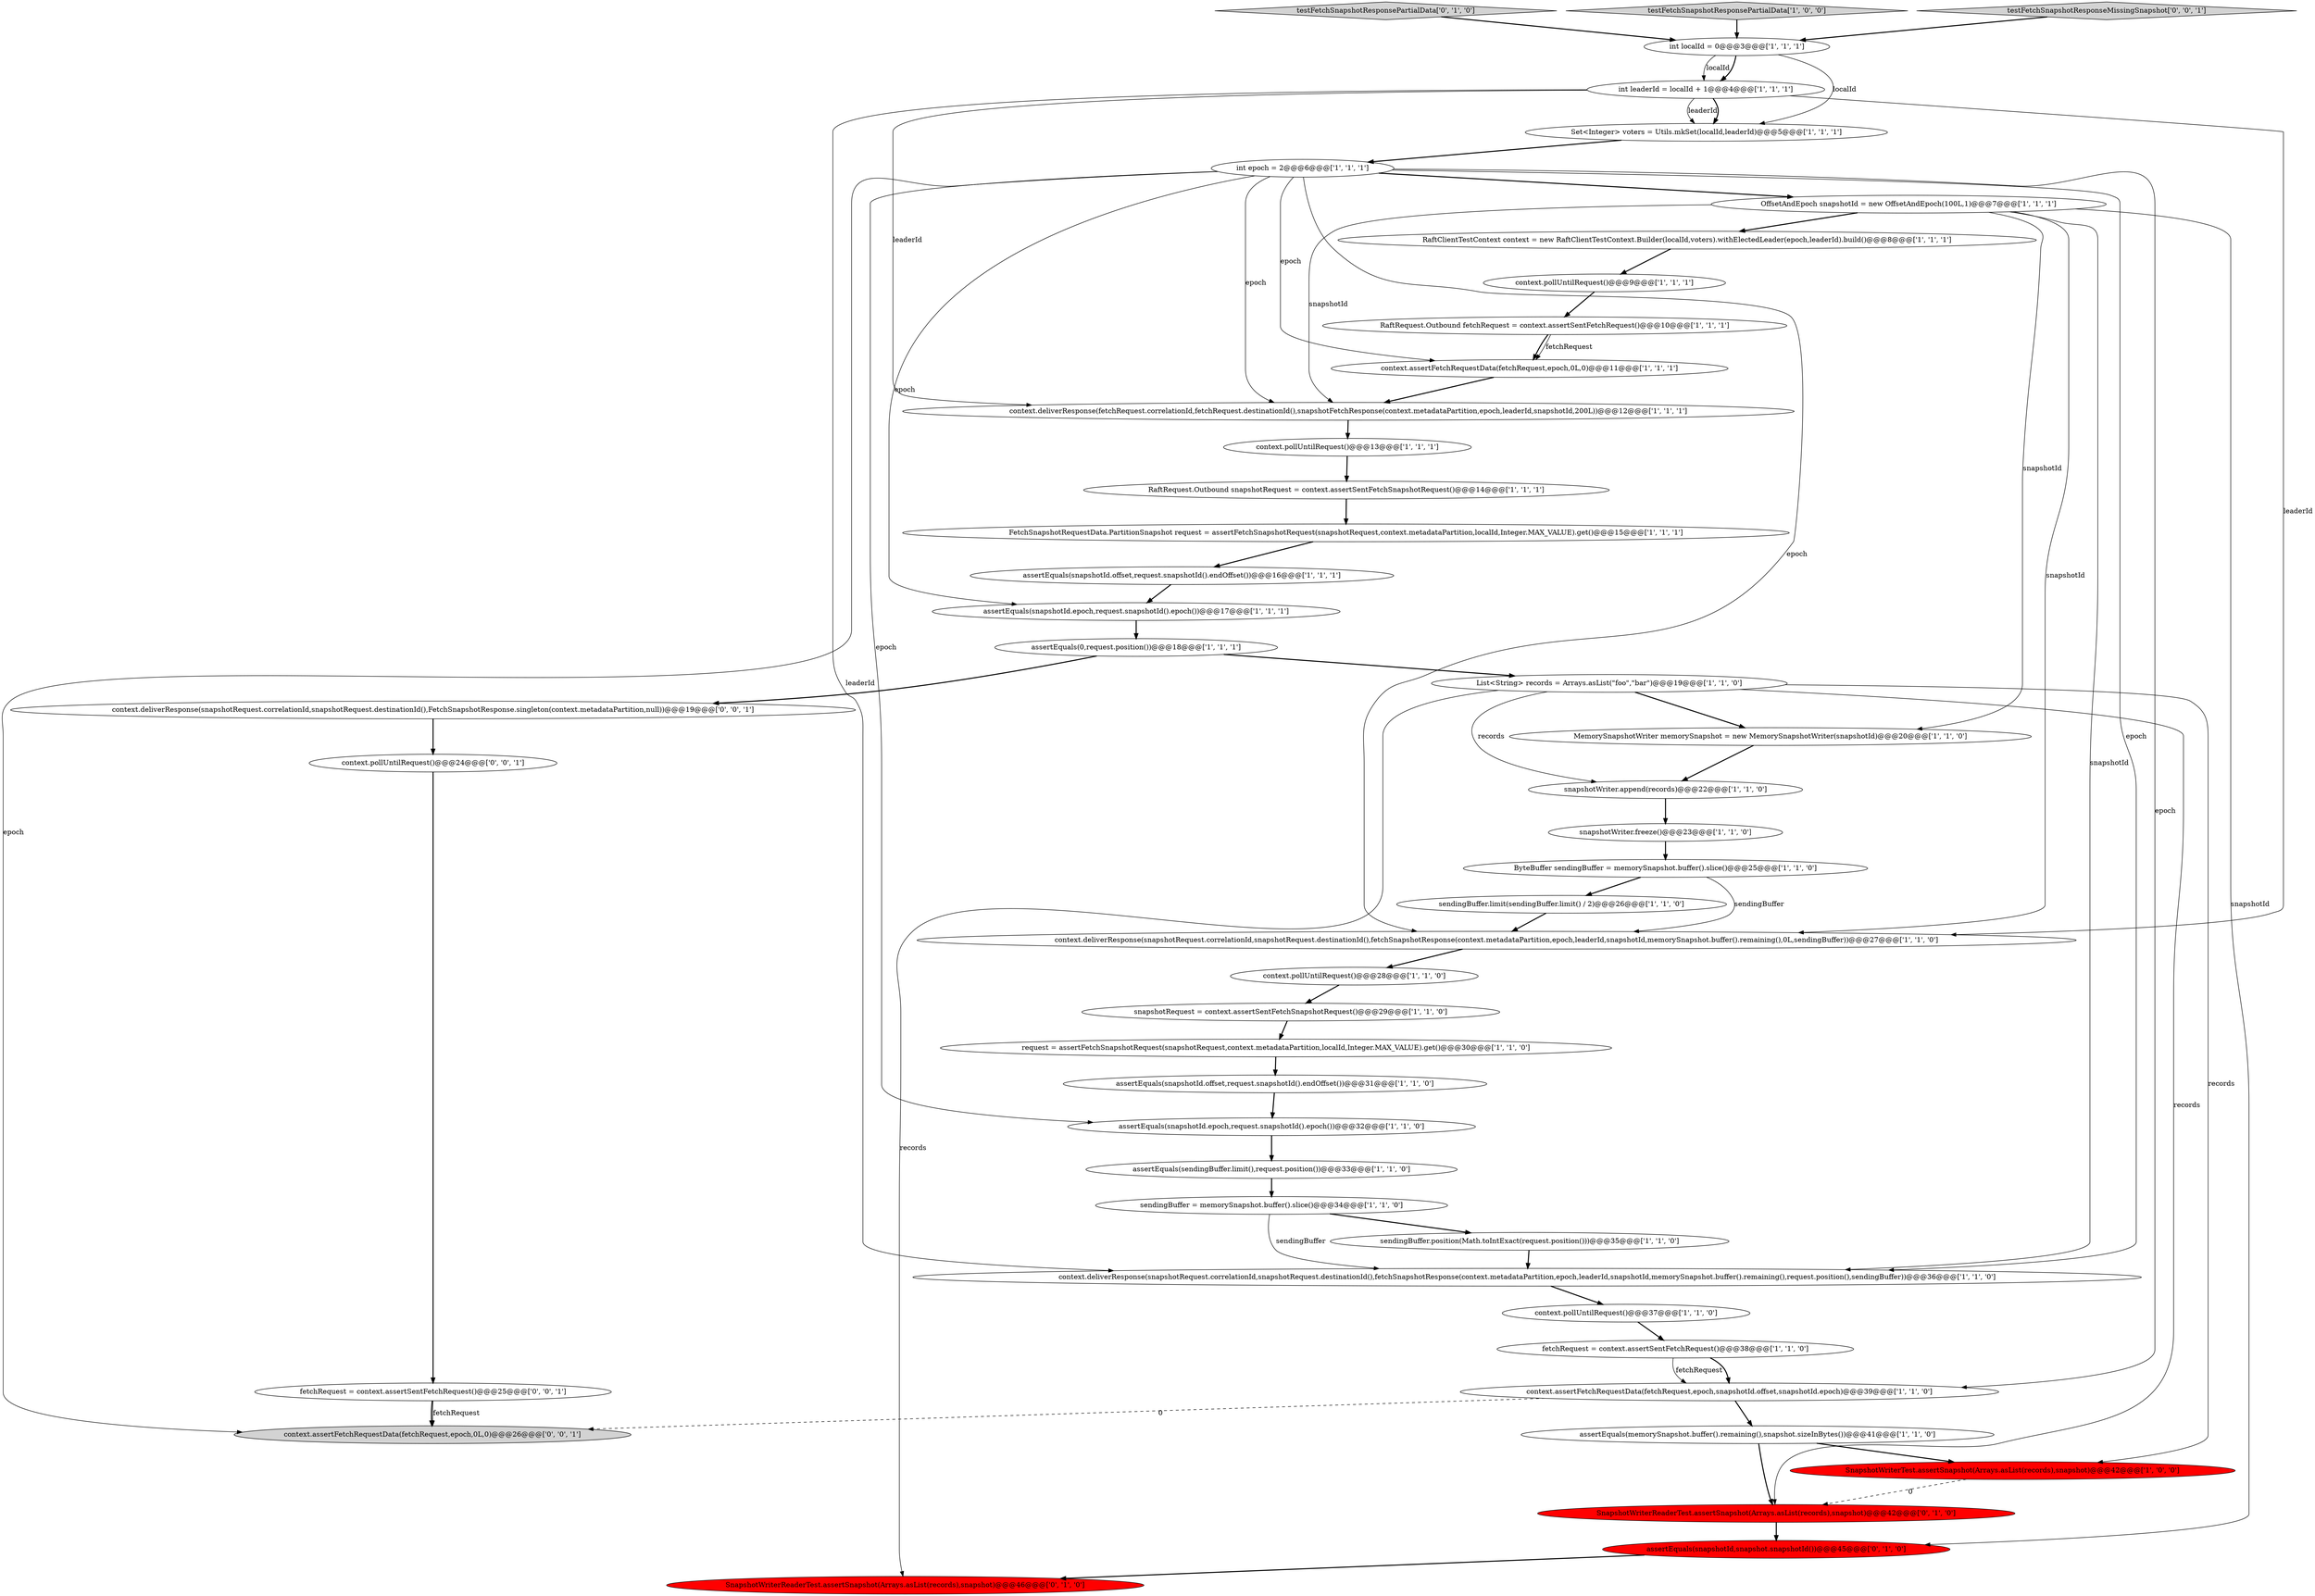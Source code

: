 digraph {
46 [style = filled, label = "context.pollUntilRequest()@@@24@@@['0', '0', '1']", fillcolor = white, shape = ellipse image = "AAA0AAABBB3BBB"];
10 [style = filled, label = "sendingBuffer.position(Math.toIntExact(request.position()))@@@35@@@['1', '1', '0']", fillcolor = white, shape = ellipse image = "AAA0AAABBB1BBB"];
41 [style = filled, label = "testFetchSnapshotResponsePartialData['0', '1', '0']", fillcolor = lightgray, shape = diamond image = "AAA0AAABBB2BBB"];
16 [style = filled, label = "context.assertFetchRequestData(fetchRequest,epoch,snapshotId.offset,snapshotId.epoch)@@@39@@@['1', '1', '0']", fillcolor = white, shape = ellipse image = "AAA0AAABBB1BBB"];
6 [style = filled, label = "Set<Integer> voters = Utils.mkSet(localId,leaderId)@@@5@@@['1', '1', '1']", fillcolor = white, shape = ellipse image = "AAA0AAABBB1BBB"];
2 [style = filled, label = "RaftRequest.Outbound snapshotRequest = context.assertSentFetchSnapshotRequest()@@@14@@@['1', '1', '1']", fillcolor = white, shape = ellipse image = "AAA0AAABBB1BBB"];
15 [style = filled, label = "sendingBuffer = memorySnapshot.buffer().slice()@@@34@@@['1', '1', '0']", fillcolor = white, shape = ellipse image = "AAA0AAABBB1BBB"];
0 [style = filled, label = "assertEquals(memorySnapshot.buffer().remaining(),snapshot.sizeInBytes())@@@41@@@['1', '1', '0']", fillcolor = white, shape = ellipse image = "AAA0AAABBB1BBB"];
26 [style = filled, label = "assertEquals(sendingBuffer.limit(),request.position())@@@33@@@['1', '1', '0']", fillcolor = white, shape = ellipse image = "AAA0AAABBB1BBB"];
44 [style = filled, label = "context.assertFetchRequestData(fetchRequest,epoch,0L,0)@@@26@@@['0', '0', '1']", fillcolor = lightgray, shape = ellipse image = "AAA0AAABBB3BBB"];
9 [style = filled, label = "snapshotWriter.append(records)@@@22@@@['1', '1', '0']", fillcolor = white, shape = ellipse image = "AAA0AAABBB1BBB"];
17 [style = filled, label = "context.pollUntilRequest()@@@28@@@['1', '1', '0']", fillcolor = white, shape = ellipse image = "AAA0AAABBB1BBB"];
32 [style = filled, label = "context.deliverResponse(snapshotRequest.correlationId,snapshotRequest.destinationId(),fetchSnapshotResponse(context.metadataPartition,epoch,leaderId,snapshotId,memorySnapshot.buffer().remaining(),request.position(),sendingBuffer))@@@36@@@['1', '1', '0']", fillcolor = white, shape = ellipse image = "AAA0AAABBB1BBB"];
30 [style = filled, label = "context.deliverResponse(fetchRequest.correlationId,fetchRequest.destinationId(),snapshotFetchResponse(context.metadataPartition,epoch,leaderId,snapshotId,200L))@@@12@@@['1', '1', '1']", fillcolor = white, shape = ellipse image = "AAA0AAABBB1BBB"];
21 [style = filled, label = "SnapshotWriterTest.assertSnapshot(Arrays.asList(records),snapshot)@@@42@@@['1', '0', '0']", fillcolor = red, shape = ellipse image = "AAA1AAABBB1BBB"];
37 [style = filled, label = "ByteBuffer sendingBuffer = memorySnapshot.buffer().slice()@@@25@@@['1', '1', '0']", fillcolor = white, shape = ellipse image = "AAA0AAABBB1BBB"];
13 [style = filled, label = "RaftClientTestContext context = new RaftClientTestContext.Builder(localId,voters).withElectedLeader(epoch,leaderId).build()@@@8@@@['1', '1', '1']", fillcolor = white, shape = ellipse image = "AAA0AAABBB1BBB"];
4 [style = filled, label = "int epoch = 2@@@6@@@['1', '1', '1']", fillcolor = white, shape = ellipse image = "AAA0AAABBB1BBB"];
12 [style = filled, label = "assertEquals(snapshotId.epoch,request.snapshotId().epoch())@@@32@@@['1', '1', '0']", fillcolor = white, shape = ellipse image = "AAA0AAABBB1BBB"];
7 [style = filled, label = "snapshotWriter.freeze()@@@23@@@['1', '1', '0']", fillcolor = white, shape = ellipse image = "AAA0AAABBB1BBB"];
35 [style = filled, label = "context.deliverResponse(snapshotRequest.correlationId,snapshotRequest.destinationId(),fetchSnapshotResponse(context.metadataPartition,epoch,leaderId,snapshotId,memorySnapshot.buffer().remaining(),0L,sendingBuffer))@@@27@@@['1', '1', '0']", fillcolor = white, shape = ellipse image = "AAA0AAABBB1BBB"];
24 [style = filled, label = "testFetchSnapshotResponsePartialData['1', '0', '0']", fillcolor = lightgray, shape = diamond image = "AAA0AAABBB1BBB"];
31 [style = filled, label = "request = assertFetchSnapshotRequest(snapshotRequest,context.metadataPartition,localId,Integer.MAX_VALUE).get()@@@30@@@['1', '1', '0']", fillcolor = white, shape = ellipse image = "AAA0AAABBB1BBB"];
33 [style = filled, label = "int localId = 0@@@3@@@['1', '1', '1']", fillcolor = white, shape = ellipse image = "AAA0AAABBB1BBB"];
36 [style = filled, label = "fetchRequest = context.assertSentFetchRequest()@@@38@@@['1', '1', '0']", fillcolor = white, shape = ellipse image = "AAA0AAABBB1BBB"];
43 [style = filled, label = "context.deliverResponse(snapshotRequest.correlationId,snapshotRequest.destinationId(),FetchSnapshotResponse.singleton(context.metadataPartition,null))@@@19@@@['0', '0', '1']", fillcolor = white, shape = ellipse image = "AAA0AAABBB3BBB"];
23 [style = filled, label = "int leaderId = localId + 1@@@4@@@['1', '1', '1']", fillcolor = white, shape = ellipse image = "AAA0AAABBB1BBB"];
1 [style = filled, label = "MemorySnapshotWriter memorySnapshot = new MemorySnapshotWriter(snapshotId)@@@20@@@['1', '1', '0']", fillcolor = white, shape = ellipse image = "AAA0AAABBB1BBB"];
3 [style = filled, label = "context.pollUntilRequest()@@@37@@@['1', '1', '0']", fillcolor = white, shape = ellipse image = "AAA0AAABBB1BBB"];
42 [style = filled, label = "testFetchSnapshotResponseMissingSnapshot['0', '0', '1']", fillcolor = lightgray, shape = diamond image = "AAA0AAABBB3BBB"];
29 [style = filled, label = "assertEquals(snapshotId.offset,request.snapshotId().endOffset())@@@31@@@['1', '1', '0']", fillcolor = white, shape = ellipse image = "AAA0AAABBB1BBB"];
8 [style = filled, label = "assertEquals(snapshotId.offset,request.snapshotId().endOffset())@@@16@@@['1', '1', '1']", fillcolor = white, shape = ellipse image = "AAA0AAABBB1BBB"];
22 [style = filled, label = "sendingBuffer.limit(sendingBuffer.limit() / 2)@@@26@@@['1', '1', '0']", fillcolor = white, shape = ellipse image = "AAA0AAABBB1BBB"];
25 [style = filled, label = "context.pollUntilRequest()@@@13@@@['1', '1', '1']", fillcolor = white, shape = ellipse image = "AAA0AAABBB1BBB"];
38 [style = filled, label = "SnapshotWriterReaderTest.assertSnapshot(Arrays.asList(records),snapshot)@@@42@@@['0', '1', '0']", fillcolor = red, shape = ellipse image = "AAA1AAABBB2BBB"];
40 [style = filled, label = "SnapshotWriterReaderTest.assertSnapshot(Arrays.asList(records),snapshot)@@@46@@@['0', '1', '0']", fillcolor = red, shape = ellipse image = "AAA1AAABBB2BBB"];
45 [style = filled, label = "fetchRequest = context.assertSentFetchRequest()@@@25@@@['0', '0', '1']", fillcolor = white, shape = ellipse image = "AAA0AAABBB3BBB"];
11 [style = filled, label = "List<String> records = Arrays.asList(\"foo\",\"bar\")@@@19@@@['1', '1', '0']", fillcolor = white, shape = ellipse image = "AAA0AAABBB1BBB"];
27 [style = filled, label = "OffsetAndEpoch snapshotId = new OffsetAndEpoch(100L,1)@@@7@@@['1', '1', '1']", fillcolor = white, shape = ellipse image = "AAA0AAABBB1BBB"];
39 [style = filled, label = "assertEquals(snapshotId,snapshot.snapshotId())@@@45@@@['0', '1', '0']", fillcolor = red, shape = ellipse image = "AAA1AAABBB2BBB"];
5 [style = filled, label = "FetchSnapshotRequestData.PartitionSnapshot request = assertFetchSnapshotRequest(snapshotRequest,context.metadataPartition,localId,Integer.MAX_VALUE).get()@@@15@@@['1', '1', '1']", fillcolor = white, shape = ellipse image = "AAA0AAABBB1BBB"];
28 [style = filled, label = "context.pollUntilRequest()@@@9@@@['1', '1', '1']", fillcolor = white, shape = ellipse image = "AAA0AAABBB1BBB"];
34 [style = filled, label = "context.assertFetchRequestData(fetchRequest,epoch,0L,0)@@@11@@@['1', '1', '1']", fillcolor = white, shape = ellipse image = "AAA0AAABBB1BBB"];
20 [style = filled, label = "snapshotRequest = context.assertSentFetchSnapshotRequest()@@@29@@@['1', '1', '0']", fillcolor = white, shape = ellipse image = "AAA0AAABBB1BBB"];
14 [style = filled, label = "assertEquals(snapshotId.epoch,request.snapshotId().epoch())@@@17@@@['1', '1', '1']", fillcolor = white, shape = ellipse image = "AAA0AAABBB1BBB"];
19 [style = filled, label = "assertEquals(0,request.position())@@@18@@@['1', '1', '1']", fillcolor = white, shape = ellipse image = "AAA0AAABBB1BBB"];
18 [style = filled, label = "RaftRequest.Outbound fetchRequest = context.assertSentFetchRequest()@@@10@@@['1', '1', '1']", fillcolor = white, shape = ellipse image = "AAA0AAABBB1BBB"];
27->13 [style = bold, label=""];
5->8 [style = bold, label=""];
45->44 [style = solid, label="fetchRequest"];
11->9 [style = solid, label="records"];
2->5 [style = bold, label=""];
27->30 [style = solid, label="snapshotId"];
28->18 [style = bold, label=""];
27->1 [style = solid, label="snapshotId"];
15->32 [style = solid, label="sendingBuffer"];
27->35 [style = solid, label="snapshotId"];
37->35 [style = solid, label="sendingBuffer"];
4->12 [style = solid, label="epoch"];
27->39 [style = solid, label="snapshotId"];
4->44 [style = solid, label="epoch"];
23->35 [style = solid, label="leaderId"];
36->16 [style = solid, label="fetchRequest"];
18->34 [style = bold, label=""];
11->1 [style = bold, label=""];
15->10 [style = bold, label=""];
4->16 [style = solid, label="epoch"];
16->44 [style = dashed, label="0"];
33->23 [style = solid, label="localId"];
7->37 [style = bold, label=""];
8->14 [style = bold, label=""];
30->25 [style = bold, label=""];
14->19 [style = bold, label=""];
19->11 [style = bold, label=""];
31->29 [style = bold, label=""];
20->31 [style = bold, label=""];
23->6 [style = solid, label="leaderId"];
11->38 [style = solid, label="records"];
12->26 [style = bold, label=""];
10->32 [style = bold, label=""];
0->21 [style = bold, label=""];
42->33 [style = bold, label=""];
9->7 [style = bold, label=""];
21->38 [style = dashed, label="0"];
38->39 [style = bold, label=""];
16->0 [style = bold, label=""];
34->30 [style = bold, label=""];
25->2 [style = bold, label=""];
45->44 [style = bold, label=""];
43->46 [style = bold, label=""];
1->9 [style = bold, label=""];
0->38 [style = bold, label=""];
4->34 [style = solid, label="epoch"];
11->21 [style = solid, label="records"];
4->35 [style = solid, label="epoch"];
33->23 [style = bold, label=""];
11->40 [style = solid, label="records"];
24->33 [style = bold, label=""];
6->4 [style = bold, label=""];
37->22 [style = bold, label=""];
3->36 [style = bold, label=""];
29->12 [style = bold, label=""];
18->34 [style = solid, label="fetchRequest"];
4->32 [style = solid, label="epoch"];
39->40 [style = bold, label=""];
23->6 [style = bold, label=""];
4->27 [style = bold, label=""];
26->15 [style = bold, label=""];
4->30 [style = solid, label="epoch"];
35->17 [style = bold, label=""];
36->16 [style = bold, label=""];
46->45 [style = bold, label=""];
23->30 [style = solid, label="leaderId"];
41->33 [style = bold, label=""];
13->28 [style = bold, label=""];
27->32 [style = solid, label="snapshotId"];
22->35 [style = bold, label=""];
32->3 [style = bold, label=""];
4->14 [style = solid, label="epoch"];
19->43 [style = bold, label=""];
33->6 [style = solid, label="localId"];
23->32 [style = solid, label="leaderId"];
17->20 [style = bold, label=""];
}
